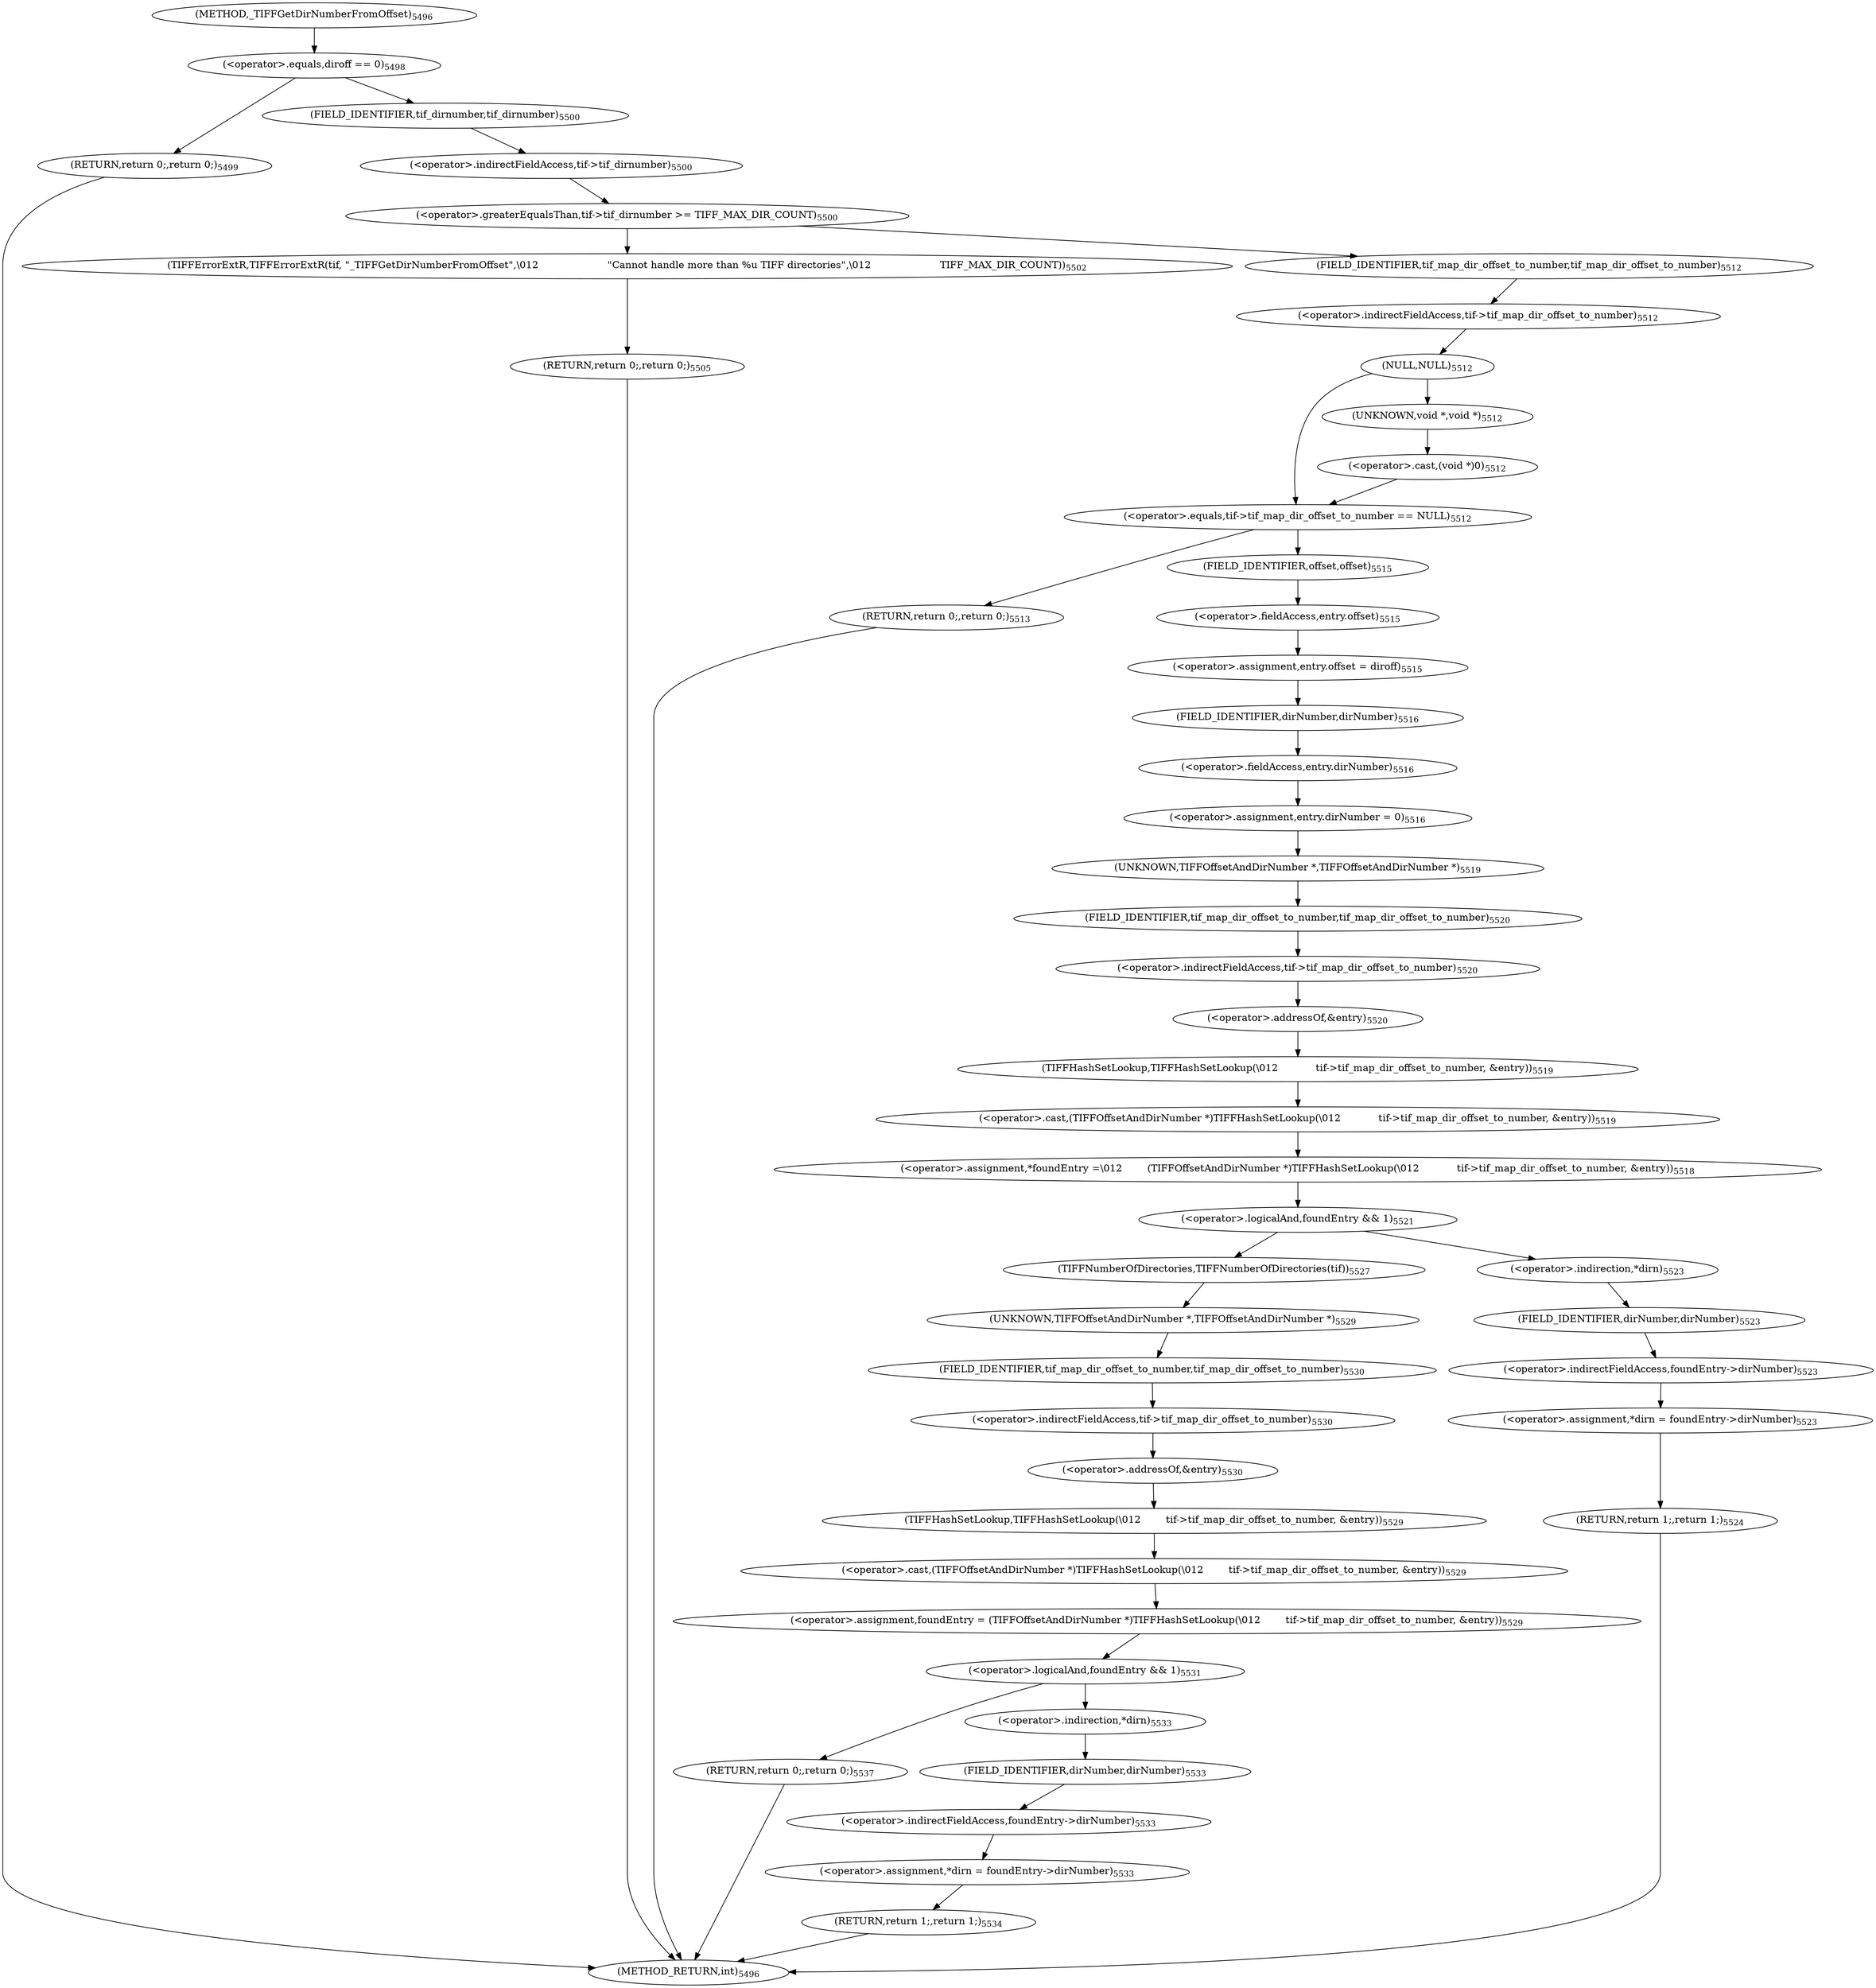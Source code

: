 digraph "_TIFFGetDirNumberFromOffset" {  
"92133" [label = <(&lt;operator&gt;.assignment,entry.offset = diroff)<SUB>5515</SUB>> ]
"92138" [label = <(&lt;operator&gt;.assignment,entry.dirNumber = 0)<SUB>5516</SUB>> ]
"92144" [label = <(&lt;operator&gt;.assignment,*foundEntry =\012        (TIFFOffsetAndDirNumber *)TIFFHashSetLookup(\012            tif-&gt;tif_map_dir_offset_to_number, &amp;entry))<SUB>5518</SUB>> ]
"92167" [label = <(TIFFNumberOfDirectories,TIFFNumberOfDirectories(tif))<SUB>5527</SUB>> ]
"92169" [label = <(&lt;operator&gt;.assignment,foundEntry = (TIFFOffsetAndDirNumber *)TIFFHashSetLookup(\012        tif-&gt;tif_map_dir_offset_to_number, &amp;entry))<SUB>5529</SUB>> ]
"92192" [label = <(RETURN,return 0;,return 0;)<SUB>5537</SUB>> ]
"92099" [label = <(&lt;operator&gt;.equals,diroff == 0)<SUB>5498</SUB>> ]
"92106" [label = <(&lt;operator&gt;.greaterEqualsThan,tif-&gt;tif_dirnumber &gt;= TIFF_MAX_DIR_COUNT)<SUB>5500</SUB>> ]
"92120" [label = <(&lt;operator&gt;.equals,tif-&gt;tif_map_dir_offset_to_number == NULL)<SUB>5512</SUB>> ]
"92134" [label = <(&lt;operator&gt;.fieldAccess,entry.offset)<SUB>5515</SUB>> ]
"92139" [label = <(&lt;operator&gt;.fieldAccess,entry.dirNumber)<SUB>5516</SUB>> ]
"92146" [label = <(&lt;operator&gt;.cast,(TIFFOffsetAndDirNumber *)TIFFHashSetLookup(\012            tif-&gt;tif_map_dir_offset_to_number, &amp;entry))<SUB>5519</SUB>> ]
"92155" [label = <(&lt;operator&gt;.logicalAnd,foundEntry &amp;&amp; 1)<SUB>5521</SUB>> ]
"92171" [label = <(&lt;operator&gt;.cast,(TIFFOffsetAndDirNumber *)TIFFHashSetLookup(\012        tif-&gt;tif_map_dir_offset_to_number, &amp;entry))<SUB>5529</SUB>> ]
"92180" [label = <(&lt;operator&gt;.logicalAnd,foundEntry &amp;&amp; 1)<SUB>5531</SUB>> ]
"92103" [label = <(RETURN,return 0;,return 0;)<SUB>5499</SUB>> ]
"92107" [label = <(&lt;operator&gt;.indirectFieldAccess,tif-&gt;tif_dirnumber)<SUB>5500</SUB>> ]
"92112" [label = <(TIFFErrorExtR,TIFFErrorExtR(tif, &quot;_TIFFGetDirNumberFromOffset&quot;,\012                      &quot;Cannot handle more than %u TIFF directories&quot;,\012                      TIFF_MAX_DIR_COUNT))<SUB>5502</SUB>> ]
"92117" [label = <(RETURN,return 0;,return 0;)<SUB>5505</SUB>> ]
"92121" [label = <(&lt;operator&gt;.indirectFieldAccess,tif-&gt;tif_map_dir_offset_to_number)<SUB>5512</SUB>> ]
"92124" [label = <(NULL,NULL)<SUB>5512</SUB>> ]
"92130" [label = <(RETURN,return 0;,return 0;)<SUB>5513</SUB>> ]
"92136" [label = <(FIELD_IDENTIFIER,offset,offset)<SUB>5515</SUB>> ]
"92141" [label = <(FIELD_IDENTIFIER,dirNumber,dirNumber)<SUB>5516</SUB>> ]
"92147" [label = <(UNKNOWN,TIFFOffsetAndDirNumber *,TIFFOffsetAndDirNumber *)<SUB>5519</SUB>> ]
"92148" [label = <(TIFFHashSetLookup,TIFFHashSetLookup(\012            tif-&gt;tif_map_dir_offset_to_number, &amp;entry))<SUB>5519</SUB>> ]
"92159" [label = <(&lt;operator&gt;.assignment,*dirn = foundEntry-&gt;dirNumber)<SUB>5523</SUB>> ]
"92165" [label = <(RETURN,return 1;,return 1;)<SUB>5524</SUB>> ]
"92172" [label = <(UNKNOWN,TIFFOffsetAndDirNumber *,TIFFOffsetAndDirNumber *)<SUB>5529</SUB>> ]
"92173" [label = <(TIFFHashSetLookup,TIFFHashSetLookup(\012        tif-&gt;tif_map_dir_offset_to_number, &amp;entry))<SUB>5529</SUB>> ]
"92184" [label = <(&lt;operator&gt;.assignment,*dirn = foundEntry-&gt;dirNumber)<SUB>5533</SUB>> ]
"92190" [label = <(RETURN,return 1;,return 1;)<SUB>5534</SUB>> ]
"92109" [label = <(FIELD_IDENTIFIER,tif_dirnumber,tif_dirnumber)<SUB>5500</SUB>> ]
"92123" [label = <(FIELD_IDENTIFIER,tif_map_dir_offset_to_number,tif_map_dir_offset_to_number)<SUB>5512</SUB>> ]
"92149" [label = <(&lt;operator&gt;.indirectFieldAccess,tif-&gt;tif_map_dir_offset_to_number)<SUB>5520</SUB>> ]
"92152" [label = <(&lt;operator&gt;.addressOf,&amp;entry)<SUB>5520</SUB>> ]
"92160" [label = <(&lt;operator&gt;.indirection,*dirn)<SUB>5523</SUB>> ]
"92162" [label = <(&lt;operator&gt;.indirectFieldAccess,foundEntry-&gt;dirNumber)<SUB>5523</SUB>> ]
"92174" [label = <(&lt;operator&gt;.indirectFieldAccess,tif-&gt;tif_map_dir_offset_to_number)<SUB>5530</SUB>> ]
"92177" [label = <(&lt;operator&gt;.addressOf,&amp;entry)<SUB>5530</SUB>> ]
"92185" [label = <(&lt;operator&gt;.indirection,*dirn)<SUB>5533</SUB>> ]
"92187" [label = <(&lt;operator&gt;.indirectFieldAccess,foundEntry-&gt;dirNumber)<SUB>5533</SUB>> ]
"92126" [label = <(&lt;operator&gt;.cast,(void *)0)<SUB>5512</SUB>> ]
"92151" [label = <(FIELD_IDENTIFIER,tif_map_dir_offset_to_number,tif_map_dir_offset_to_number)<SUB>5520</SUB>> ]
"92164" [label = <(FIELD_IDENTIFIER,dirNumber,dirNumber)<SUB>5523</SUB>> ]
"92176" [label = <(FIELD_IDENTIFIER,tif_map_dir_offset_to_number,tif_map_dir_offset_to_number)<SUB>5530</SUB>> ]
"92189" [label = <(FIELD_IDENTIFIER,dirNumber,dirNumber)<SUB>5533</SUB>> ]
"92127" [label = <(UNKNOWN,void *,void *)<SUB>5512</SUB>> ]
"92093" [label = <(METHOD,_TIFFGetDirNumberFromOffset)<SUB>5496</SUB>> ]
"92194" [label = <(METHOD_RETURN,int)<SUB>5496</SUB>> ]
  "92133" -> "92141" 
  "92138" -> "92147" 
  "92144" -> "92155" 
  "92167" -> "92172" 
  "92169" -> "92180" 
  "92192" -> "92194" 
  "92099" -> "92103" 
  "92099" -> "92109" 
  "92106" -> "92112" 
  "92106" -> "92123" 
  "92120" -> "92130" 
  "92120" -> "92136" 
  "92134" -> "92133" 
  "92139" -> "92138" 
  "92146" -> "92144" 
  "92155" -> "92160" 
  "92155" -> "92167" 
  "92171" -> "92169" 
  "92180" -> "92185" 
  "92180" -> "92192" 
  "92103" -> "92194" 
  "92107" -> "92106" 
  "92112" -> "92117" 
  "92117" -> "92194" 
  "92121" -> "92124" 
  "92124" -> "92127" 
  "92124" -> "92120" 
  "92130" -> "92194" 
  "92136" -> "92134" 
  "92141" -> "92139" 
  "92147" -> "92151" 
  "92148" -> "92146" 
  "92159" -> "92165" 
  "92165" -> "92194" 
  "92172" -> "92176" 
  "92173" -> "92171" 
  "92184" -> "92190" 
  "92190" -> "92194" 
  "92109" -> "92107" 
  "92123" -> "92121" 
  "92149" -> "92152" 
  "92152" -> "92148" 
  "92160" -> "92164" 
  "92162" -> "92159" 
  "92174" -> "92177" 
  "92177" -> "92173" 
  "92185" -> "92189" 
  "92187" -> "92184" 
  "92126" -> "92120" 
  "92151" -> "92149" 
  "92164" -> "92162" 
  "92176" -> "92174" 
  "92189" -> "92187" 
  "92127" -> "92126" 
  "92093" -> "92099" 
}
